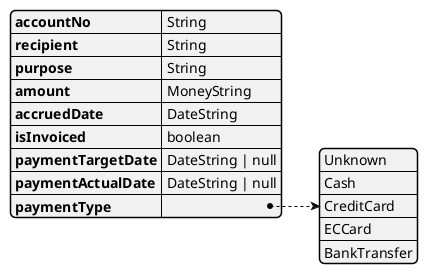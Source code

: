 @startjson
{
    "accountNo": "String",
    "recipient": "String",
    "purpose": "String",
    "amount": "MoneyString",
    "accruedDate": "DateString",
    "isInvoiced": "boolean",
    "paymentTargetDate": "DateString | null",
    "paymentActualDate": "DateString | null",
    "paymentType": ["Unknown", "Cash", "CreditCard", "ECCard", "BankTransfer"]
}
@endjson